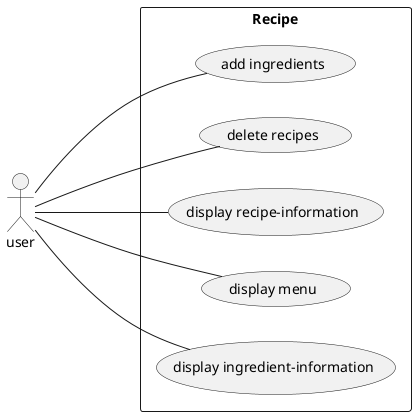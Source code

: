 @startuml
left to right direction
Rectangle Recipe {
usecase "display recipe-information" as UC1
usecase "add ingredients" as UC2
usecase "delete recipes" as UC3
usecase "display menu" as UC4
usecase "display ingredient-information" as UC5
}
user --- UC1
user - UC2
user - UC3
user -- UC4
user --- UC5
@enduml